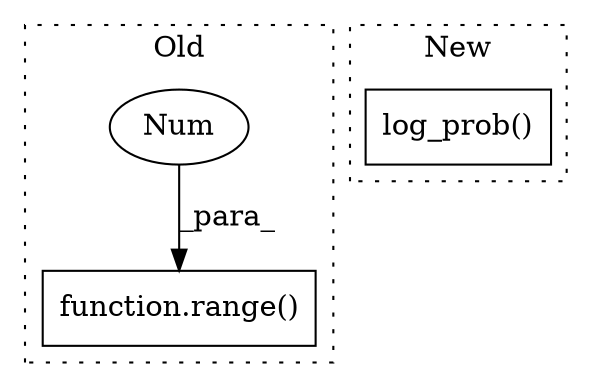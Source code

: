 digraph G {
subgraph cluster0 {
1 [label="function.range()" a="75" s="7986,8016" l="6,1" shape="box"];
3 [label="Num" a="76" s="8014" l="2" shape="ellipse"];
label = "Old";
style="dotted";
}
subgraph cluster1 {
2 [label="log_prob()" a="75" s="7914,7932" l="14,1" shape="box"];
label = "New";
style="dotted";
}
3 -> 1 [label="_para_"];
}
